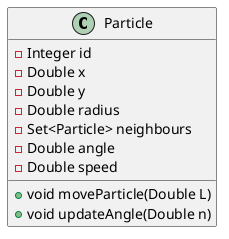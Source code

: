 @startuml
'https://plantuml.com/class-diagram

class Particle{
- Integer id
- Double x
- Double y
- Double radius
- Set<Particle> neighbours
- Double angle
- Double speed
+ void moveParticle(Double L)
+ void updateAngle(Double n)
}



@enduml